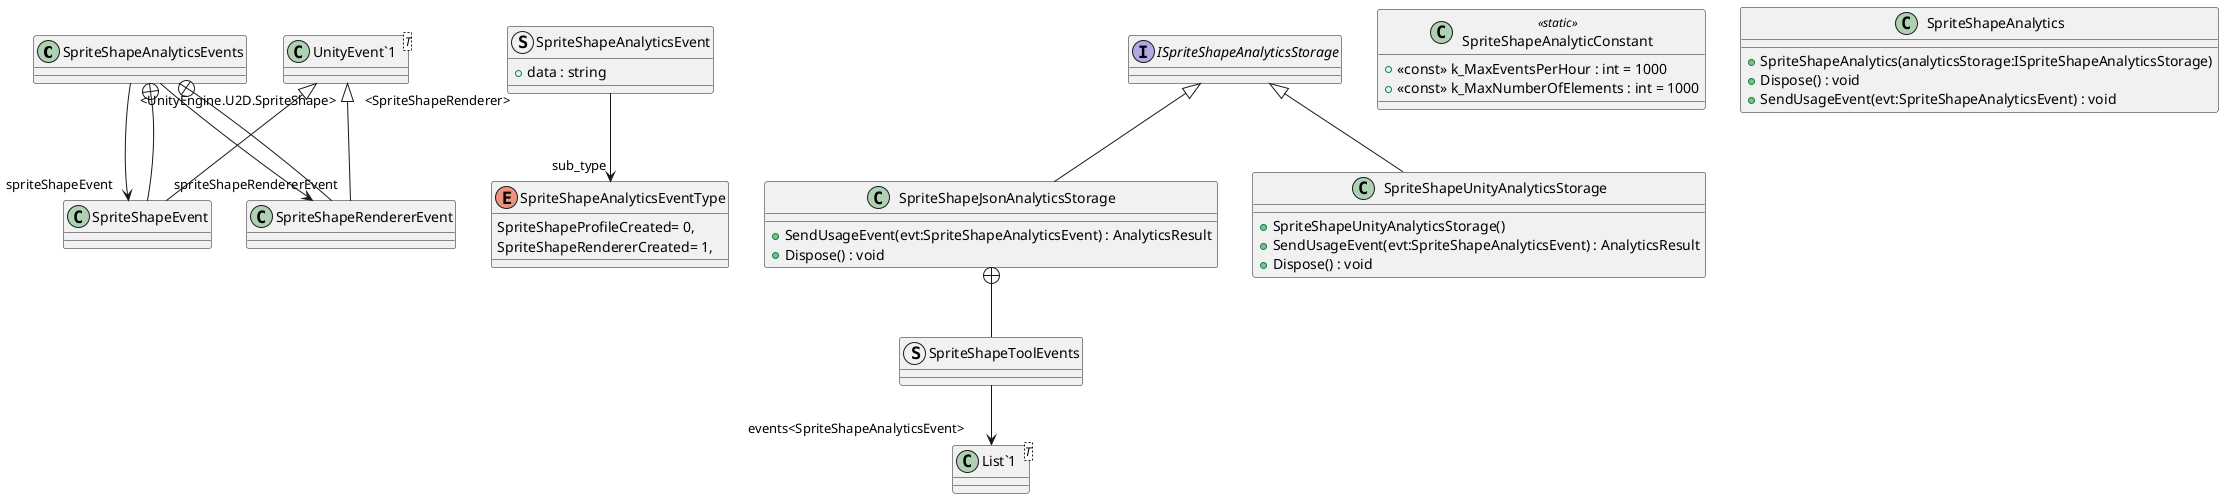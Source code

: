 @startuml
class SpriteShapeAnalyticsEvents {
}
enum SpriteShapeAnalyticsEventType {
    SpriteShapeProfileCreated= 0,
    SpriteShapeRendererCreated= 1,
}
struct SpriteShapeAnalyticsEvent {
    + data : string
}
interface ISpriteShapeAnalyticsStorage {
}
class SpriteShapeAnalyticConstant <<static>> {
    + <<const>> k_MaxEventsPerHour : int = 1000
    + <<const>> k_MaxNumberOfElements : int = 1000
}
class SpriteShapeAnalytics {
    + SpriteShapeAnalytics(analyticsStorage:ISpriteShapeAnalyticsStorage)
    + Dispose() : void
    + SendUsageEvent(evt:SpriteShapeAnalyticsEvent) : void
}
class SpriteShapeJsonAnalyticsStorage {
    + SendUsageEvent(evt:SpriteShapeAnalyticsEvent) : AnalyticsResult
    + Dispose() : void
}
class SpriteShapeUnityAnalyticsStorage {
    + SpriteShapeUnityAnalyticsStorage()
    + SendUsageEvent(evt:SpriteShapeAnalyticsEvent) : AnalyticsResult
    + Dispose() : void
}
class SpriteShapeEvent {
}
class SpriteShapeRendererEvent {
}
struct SpriteShapeToolEvents {
}
class "UnityEvent`1"<T> {
}
class "List`1"<T> {
}
SpriteShapeAnalyticsEvents --> "spriteShapeEvent" SpriteShapeEvent
SpriteShapeAnalyticsEvents --> "spriteShapeRendererEvent" SpriteShapeRendererEvent
SpriteShapeAnalyticsEvent --> "sub_type" SpriteShapeAnalyticsEventType
ISpriteShapeAnalyticsStorage <|-- SpriteShapeJsonAnalyticsStorage
ISpriteShapeAnalyticsStorage <|-- SpriteShapeUnityAnalyticsStorage
SpriteShapeAnalyticsEvents +-- SpriteShapeEvent
"UnityEvent`1" "<UnityEngine.U2D.SpriteShape>" <|-- SpriteShapeEvent
SpriteShapeAnalyticsEvents +-- SpriteShapeRendererEvent
"UnityEvent`1" "<SpriteShapeRenderer>" <|-- SpriteShapeRendererEvent
SpriteShapeJsonAnalyticsStorage +-- SpriteShapeToolEvents
SpriteShapeToolEvents --> "events<SpriteShapeAnalyticsEvent>" "List`1"
@enduml

